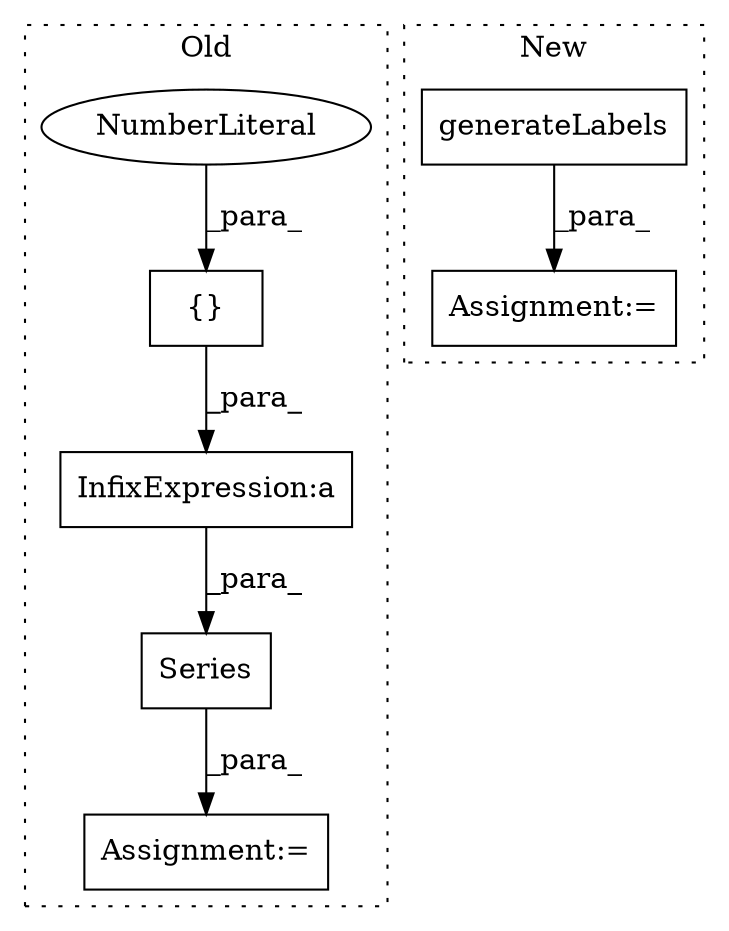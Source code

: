 digraph G {
subgraph cluster0 {
1 [label="Series" a="32" s="917,945" l="7,1" shape="box"];
3 [label="InfixExpression:a" a="27" s="936" l="3" shape="box"];
4 [label="{}" a="4" s="933,935" l="1,1" shape="box"];
5 [label="NumberLiteral" a="34" s="934" l="1" shape="ellipse"];
6 [label="Assignment:=" a="7" s="909" l="1" shape="box"];
label = "Old";
style="dotted";
}
subgraph cluster1 {
2 [label="generateLabels" a="32" s="960,993" l="15,1" shape="box"];
7 [label="Assignment:=" a="7" s="959" l="1" shape="box"];
label = "New";
style="dotted";
}
1 -> 6 [label="_para_"];
2 -> 7 [label="_para_"];
3 -> 1 [label="_para_"];
4 -> 3 [label="_para_"];
5 -> 4 [label="_para_"];
}